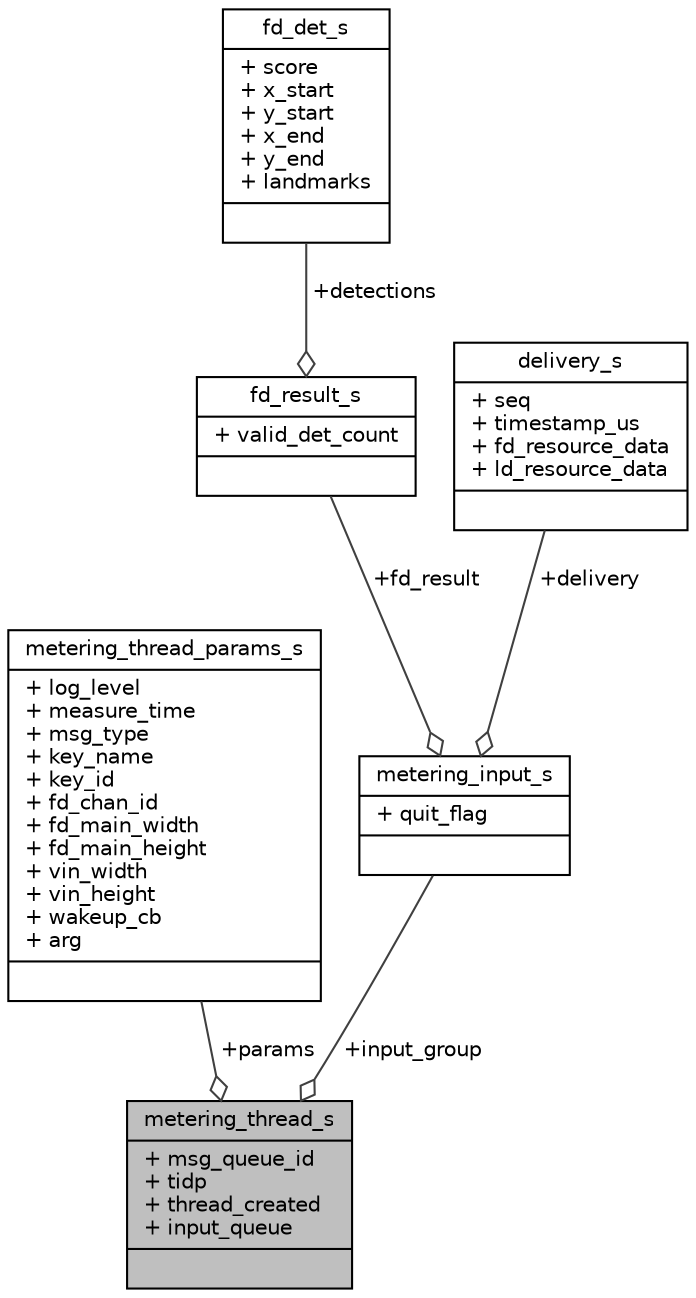 digraph "metering_thread_s"
{
 // INTERACTIVE_SVG=YES
 // LATEX_PDF_SIZE
  bgcolor="transparent";
  edge [fontname="Helvetica",fontsize="10",labelfontname="Helvetica",labelfontsize="10"];
  node [fontname="Helvetica",fontsize="10",shape=record];
  Node1 [label="{metering_thread_s\n|+ msg_queue_id\l+ tidp\l+ thread_created\l+ input_queue\l|}",height=0.2,width=0.4,color="black", fillcolor="grey75", style="filled", fontcolor="black",tooltip=" "];
  Node2 -> Node1 [color="grey25",fontsize="10",style="solid",label=" +params" ,arrowhead="odiamond",fontname="Helvetica"];
  Node2 [label="{metering_thread_params_s\n|+ log_level\l+ measure_time\l+ msg_type\l+ key_name\l+ key_id\l+ fd_chan_id\l+ fd_main_width\l+ fd_main_height\l+ vin_width\l+ vin_height\l+ wakeup_cb\l+ arg\l|}",height=0.2,width=0.4,color="black",URL="$d8/d14/structmetering__thread__params__s.html",tooltip=" "];
  Node3 -> Node1 [color="grey25",fontsize="10",style="solid",label=" +input_group" ,arrowhead="odiamond",fontname="Helvetica"];
  Node3 [label="{metering_input_s\n|+ quit_flag\l|}",height=0.2,width=0.4,color="black",URL="$d8/d72/structmetering__input__s.html",tooltip=" "];
  Node4 -> Node3 [color="grey25",fontsize="10",style="solid",label=" +fd_result" ,arrowhead="odiamond",fontname="Helvetica"];
  Node4 [label="{fd_result_s\n|+ valid_det_count\l|}",height=0.2,width=0.4,color="black",URL="$df/d78/structfd__result__s.html",tooltip=" "];
  Node5 -> Node4 [color="grey25",fontsize="10",style="solid",label=" +detections" ,arrowhead="odiamond",fontname="Helvetica"];
  Node5 [label="{fd_det_s\n|+ score\l+ x_start\l+ y_start\l+ x_end\l+ y_end\l+ landmarks\l|}",height=0.2,width=0.4,color="black",URL="$dd/d96/structfd__det__s.html",tooltip=" "];
  Node6 -> Node3 [color="grey25",fontsize="10",style="solid",label=" +delivery" ,arrowhead="odiamond",fontname="Helvetica"];
  Node6 [label="{delivery_s\n|+ seq\l+ timestamp_us\l+ fd_resource_data\l+ ld_resource_data\l|}",height=0.2,width=0.4,color="black",URL="$de/d6c/structdelivery__s.html",tooltip=" "];
}
